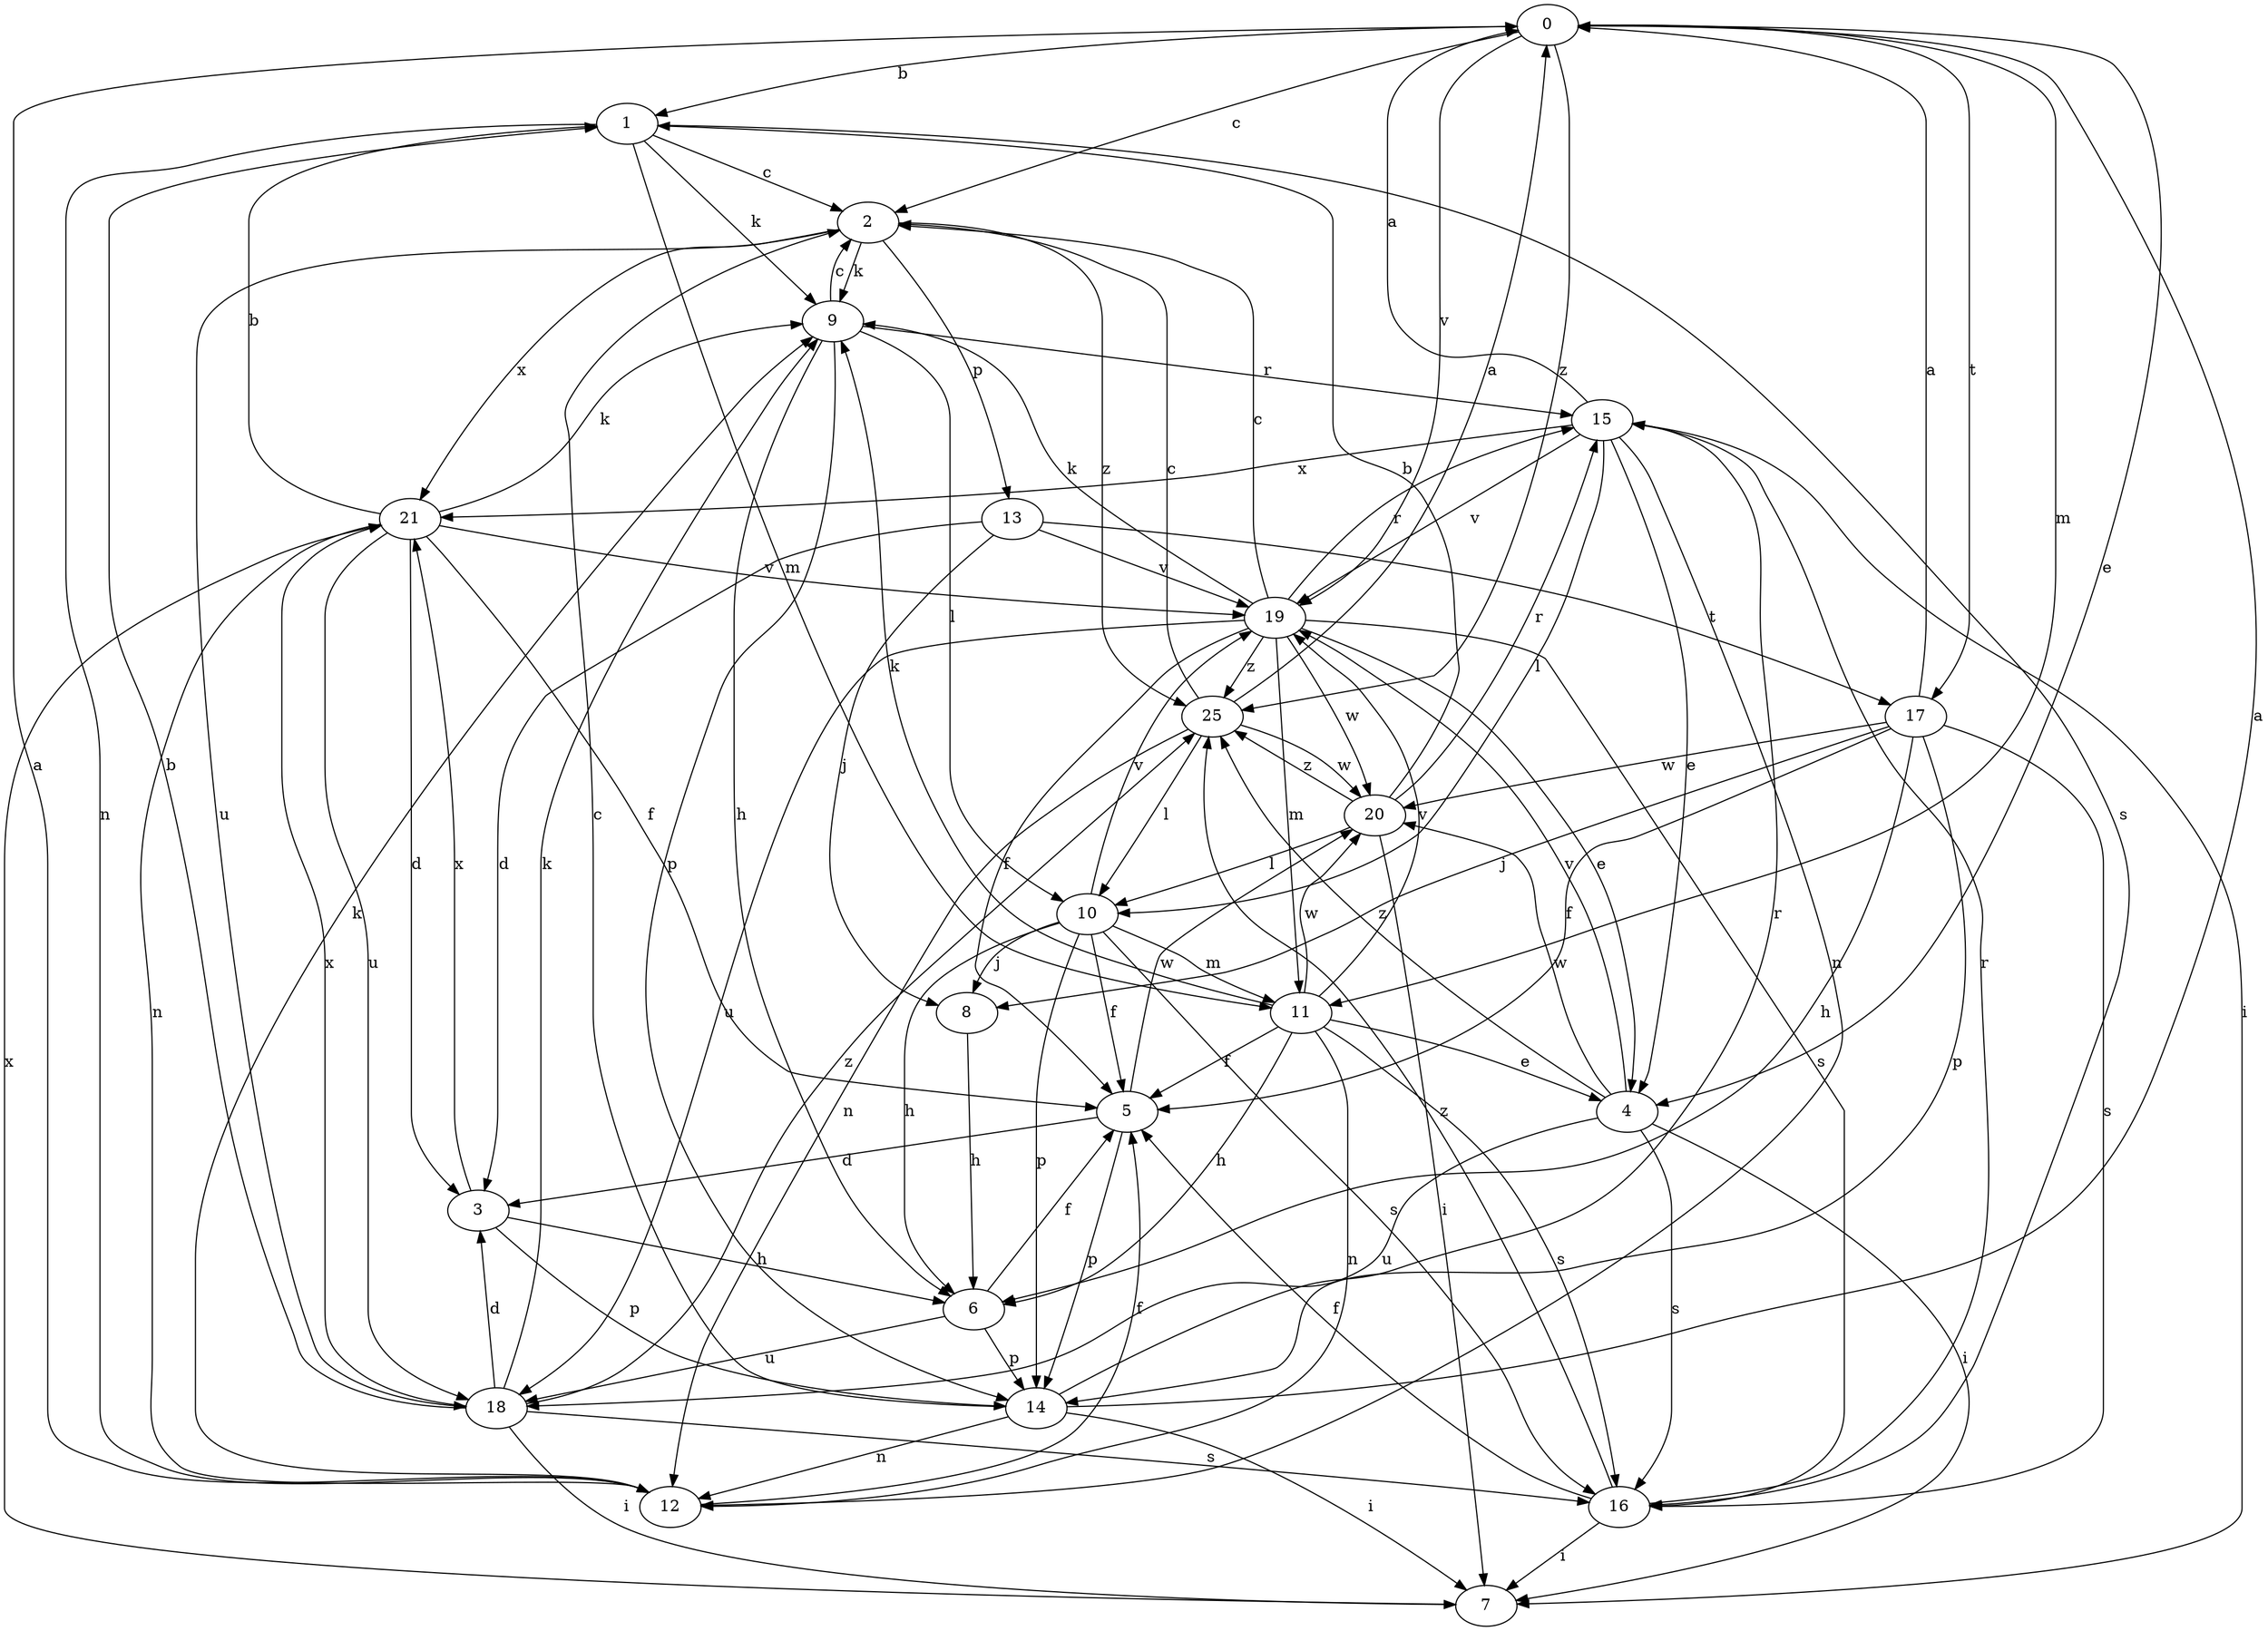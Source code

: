 strict digraph  {
0;
1;
2;
3;
4;
5;
6;
7;
8;
9;
10;
11;
12;
13;
14;
15;
16;
17;
18;
19;
20;
21;
25;
0 -> 1  [label=b];
0 -> 2  [label=c];
0 -> 4  [label=e];
0 -> 11  [label=m];
0 -> 17  [label=t];
0 -> 19  [label=v];
0 -> 25  [label=z];
1 -> 2  [label=c];
1 -> 9  [label=k];
1 -> 11  [label=m];
1 -> 12  [label=n];
1 -> 16  [label=s];
2 -> 9  [label=k];
2 -> 13  [label=p];
2 -> 18  [label=u];
2 -> 21  [label=x];
2 -> 25  [label=z];
3 -> 6  [label=h];
3 -> 14  [label=p];
3 -> 21  [label=x];
4 -> 7  [label=i];
4 -> 16  [label=s];
4 -> 18  [label=u];
4 -> 19  [label=v];
4 -> 20  [label=w];
4 -> 25  [label=z];
5 -> 3  [label=d];
5 -> 14  [label=p];
5 -> 20  [label=w];
6 -> 5  [label=f];
6 -> 14  [label=p];
6 -> 18  [label=u];
7 -> 21  [label=x];
8 -> 6  [label=h];
9 -> 2  [label=c];
9 -> 6  [label=h];
9 -> 10  [label=l];
9 -> 14  [label=p];
9 -> 15  [label=r];
10 -> 5  [label=f];
10 -> 6  [label=h];
10 -> 8  [label=j];
10 -> 11  [label=m];
10 -> 14  [label=p];
10 -> 16  [label=s];
10 -> 19  [label=v];
11 -> 4  [label=e];
11 -> 5  [label=f];
11 -> 6  [label=h];
11 -> 9  [label=k];
11 -> 12  [label=n];
11 -> 16  [label=s];
11 -> 19  [label=v];
11 -> 20  [label=w];
12 -> 0  [label=a];
12 -> 5  [label=f];
12 -> 9  [label=k];
13 -> 3  [label=d];
13 -> 8  [label=j];
13 -> 17  [label=t];
13 -> 19  [label=v];
14 -> 0  [label=a];
14 -> 2  [label=c];
14 -> 7  [label=i];
14 -> 12  [label=n];
14 -> 15  [label=r];
15 -> 0  [label=a];
15 -> 4  [label=e];
15 -> 7  [label=i];
15 -> 10  [label=l];
15 -> 12  [label=n];
15 -> 19  [label=v];
15 -> 21  [label=x];
16 -> 5  [label=f];
16 -> 7  [label=i];
16 -> 15  [label=r];
16 -> 25  [label=z];
17 -> 0  [label=a];
17 -> 5  [label=f];
17 -> 6  [label=h];
17 -> 8  [label=j];
17 -> 14  [label=p];
17 -> 16  [label=s];
17 -> 20  [label=w];
18 -> 1  [label=b];
18 -> 3  [label=d];
18 -> 7  [label=i];
18 -> 9  [label=k];
18 -> 16  [label=s];
18 -> 21  [label=x];
18 -> 25  [label=z];
19 -> 2  [label=c];
19 -> 4  [label=e];
19 -> 5  [label=f];
19 -> 9  [label=k];
19 -> 11  [label=m];
19 -> 15  [label=r];
19 -> 16  [label=s];
19 -> 18  [label=u];
19 -> 20  [label=w];
19 -> 25  [label=z];
20 -> 1  [label=b];
20 -> 7  [label=i];
20 -> 10  [label=l];
20 -> 15  [label=r];
20 -> 25  [label=z];
21 -> 1  [label=b];
21 -> 3  [label=d];
21 -> 5  [label=f];
21 -> 9  [label=k];
21 -> 12  [label=n];
21 -> 18  [label=u];
21 -> 19  [label=v];
25 -> 0  [label=a];
25 -> 2  [label=c];
25 -> 10  [label=l];
25 -> 12  [label=n];
25 -> 20  [label=w];
}
